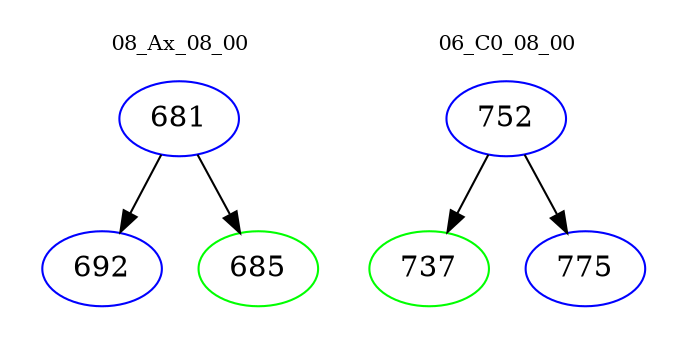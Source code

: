digraph{
subgraph cluster_0 {
color = white
label = "08_Ax_08_00";
fontsize=10;
T0_681 [label="681", color="blue"]
T0_681 -> T0_692 [color="black"]
T0_692 [label="692", color="blue"]
T0_681 -> T0_685 [color="black"]
T0_685 [label="685", color="green"]
}
subgraph cluster_1 {
color = white
label = "06_C0_08_00";
fontsize=10;
T1_752 [label="752", color="blue"]
T1_752 -> T1_737 [color="black"]
T1_737 [label="737", color="green"]
T1_752 -> T1_775 [color="black"]
T1_775 [label="775", color="blue"]
}
}
